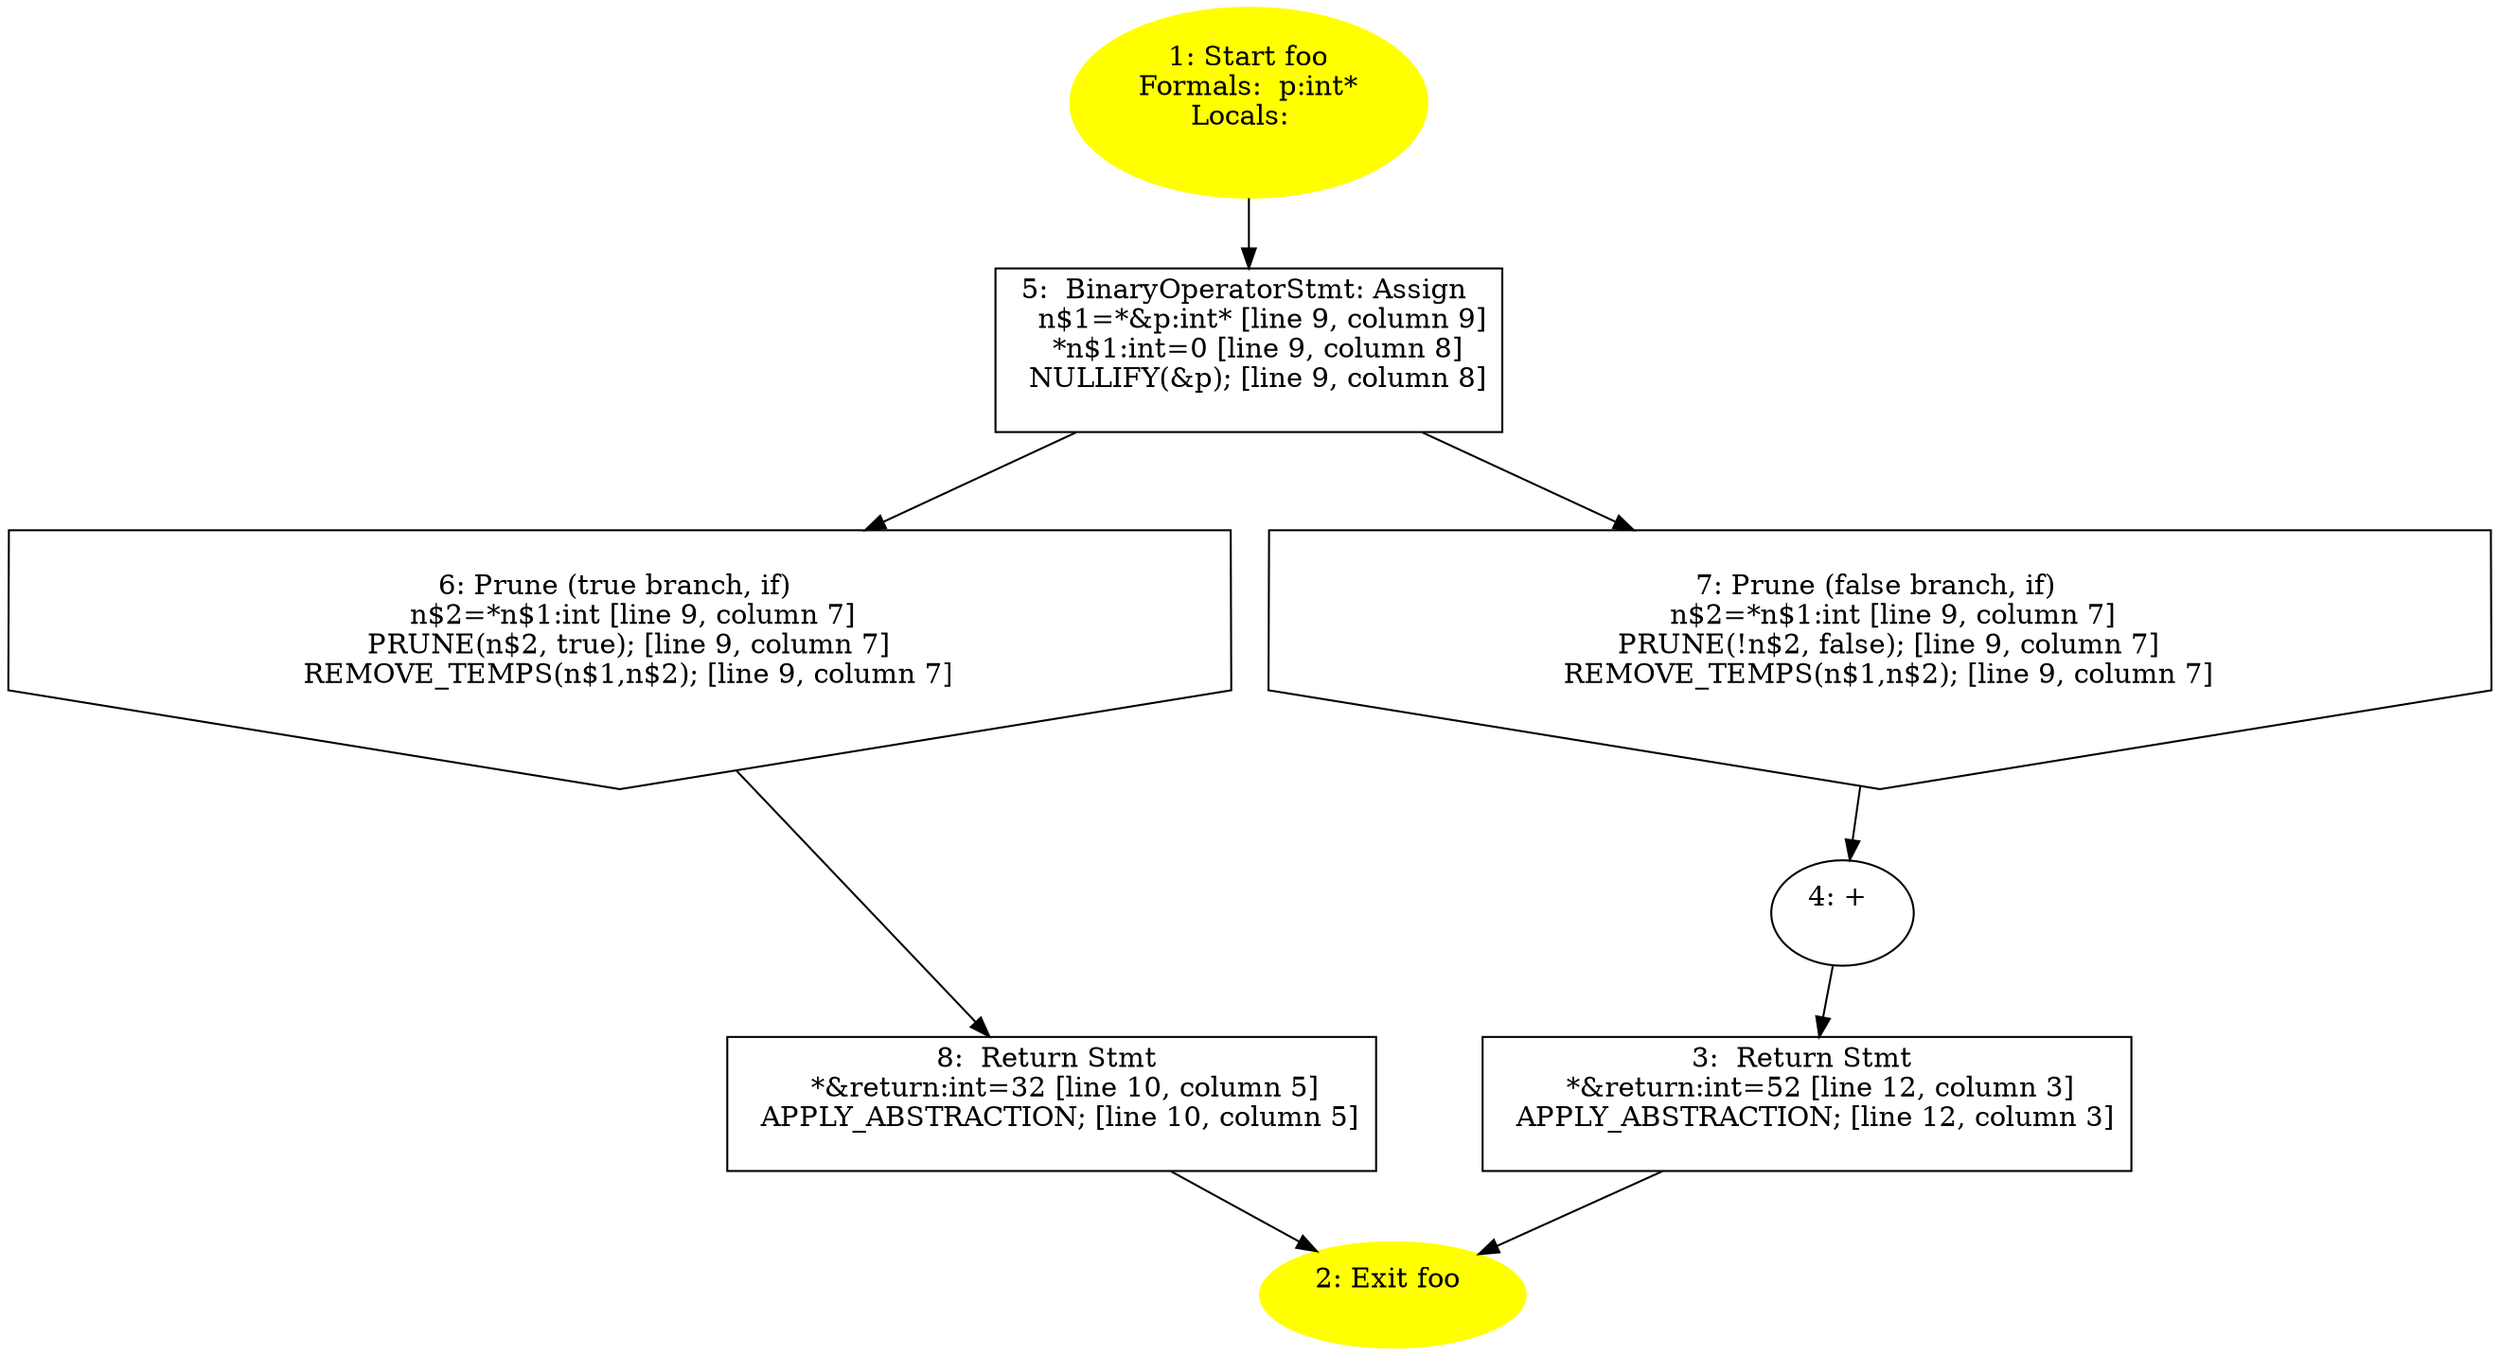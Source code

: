 /* @generated */
digraph cfg {
"foo#2836494104225061820.259bb50e98efa97b98306a2c09f474f8_1" [label="1: Start foo\nFormals:  p:int*\nLocals:  \n  " color=yellow style=filled]
	

	 "foo#2836494104225061820.259bb50e98efa97b98306a2c09f474f8_1" -> "foo#2836494104225061820.259bb50e98efa97b98306a2c09f474f8_5" ;
"foo#2836494104225061820.259bb50e98efa97b98306a2c09f474f8_2" [label="2: Exit foo \n  " color=yellow style=filled]
	

"foo#2836494104225061820.259bb50e98efa97b98306a2c09f474f8_3" [label="3:  Return Stmt \n   *&return:int=52 [line 12, column 3]\n  APPLY_ABSTRACTION; [line 12, column 3]\n " shape="box"]
	

	 "foo#2836494104225061820.259bb50e98efa97b98306a2c09f474f8_3" -> "foo#2836494104225061820.259bb50e98efa97b98306a2c09f474f8_2" ;
"foo#2836494104225061820.259bb50e98efa97b98306a2c09f474f8_4" [label="4: + \n  " ]
	

	 "foo#2836494104225061820.259bb50e98efa97b98306a2c09f474f8_4" -> "foo#2836494104225061820.259bb50e98efa97b98306a2c09f474f8_3" ;
"foo#2836494104225061820.259bb50e98efa97b98306a2c09f474f8_5" [label="5:  BinaryOperatorStmt: Assign \n   n$1=*&p:int* [line 9, column 9]\n  *n$1:int=0 [line 9, column 8]\n  NULLIFY(&p); [line 9, column 8]\n " shape="box"]
	

	 "foo#2836494104225061820.259bb50e98efa97b98306a2c09f474f8_5" -> "foo#2836494104225061820.259bb50e98efa97b98306a2c09f474f8_6" ;
	 "foo#2836494104225061820.259bb50e98efa97b98306a2c09f474f8_5" -> "foo#2836494104225061820.259bb50e98efa97b98306a2c09f474f8_7" ;
"foo#2836494104225061820.259bb50e98efa97b98306a2c09f474f8_6" [label="6: Prune (true branch, if) \n   n$2=*n$1:int [line 9, column 7]\n  PRUNE(n$2, true); [line 9, column 7]\n  REMOVE_TEMPS(n$1,n$2); [line 9, column 7]\n " shape="invhouse"]
	

	 "foo#2836494104225061820.259bb50e98efa97b98306a2c09f474f8_6" -> "foo#2836494104225061820.259bb50e98efa97b98306a2c09f474f8_8" ;
"foo#2836494104225061820.259bb50e98efa97b98306a2c09f474f8_7" [label="7: Prune (false branch, if) \n   n$2=*n$1:int [line 9, column 7]\n  PRUNE(!n$2, false); [line 9, column 7]\n  REMOVE_TEMPS(n$1,n$2); [line 9, column 7]\n " shape="invhouse"]
	

	 "foo#2836494104225061820.259bb50e98efa97b98306a2c09f474f8_7" -> "foo#2836494104225061820.259bb50e98efa97b98306a2c09f474f8_4" ;
"foo#2836494104225061820.259bb50e98efa97b98306a2c09f474f8_8" [label="8:  Return Stmt \n   *&return:int=32 [line 10, column 5]\n  APPLY_ABSTRACTION; [line 10, column 5]\n " shape="box"]
	

	 "foo#2836494104225061820.259bb50e98efa97b98306a2c09f474f8_8" -> "foo#2836494104225061820.259bb50e98efa97b98306a2c09f474f8_2" ;
}

